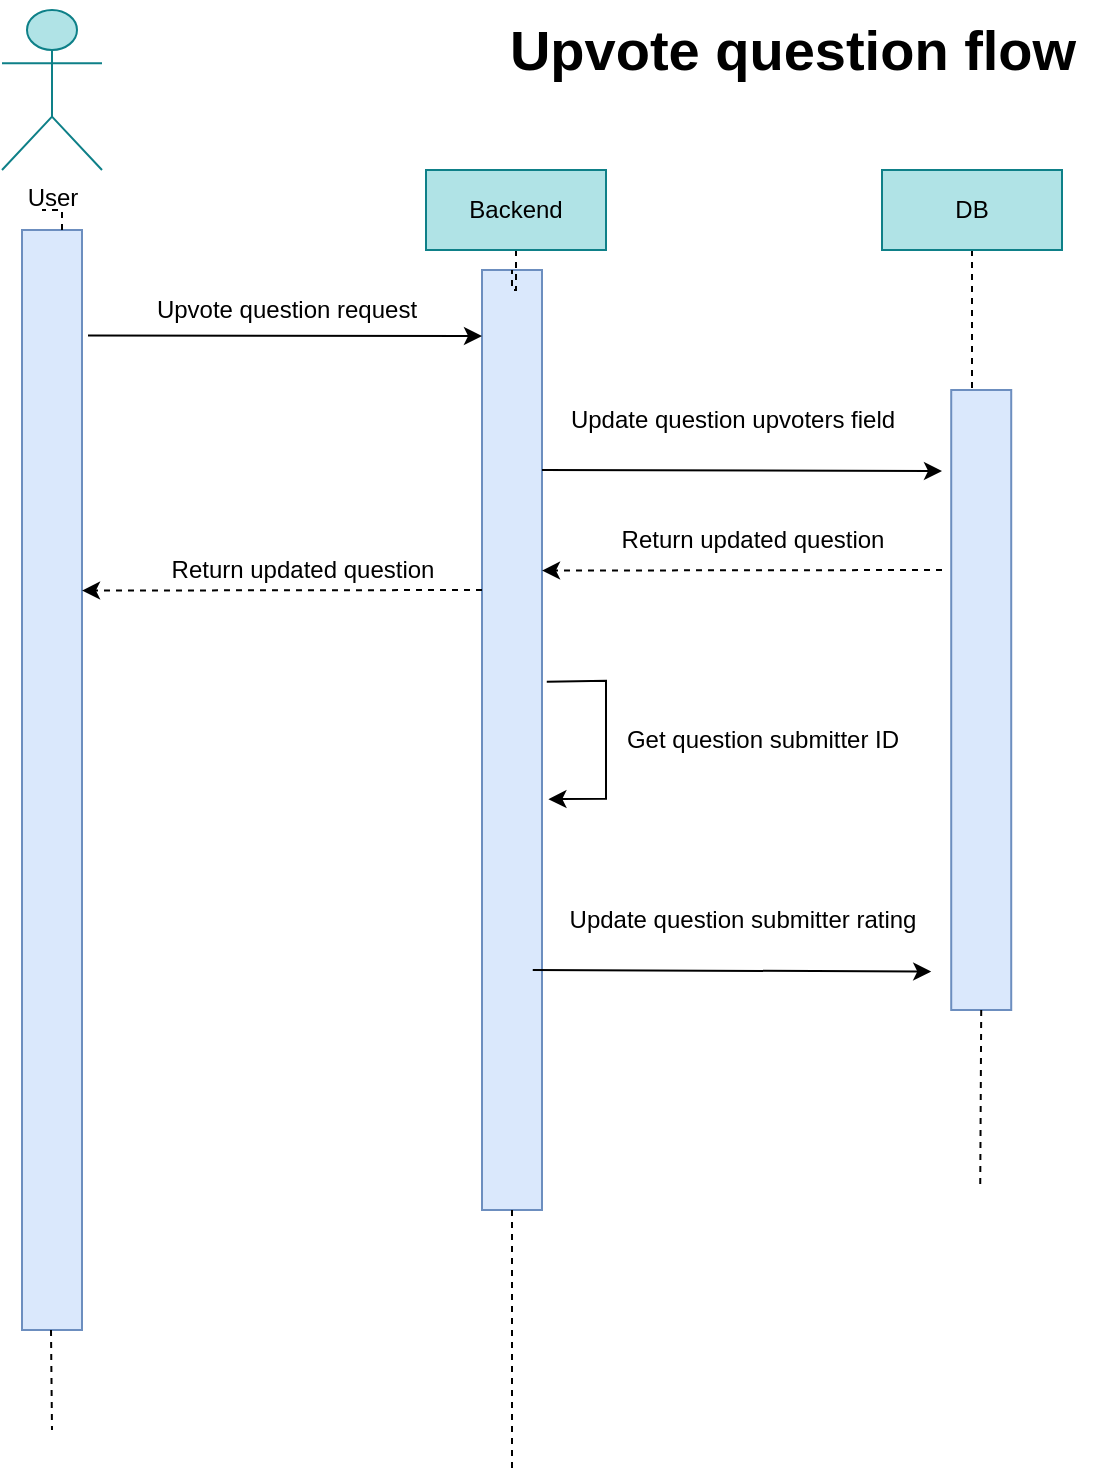 <mxfile version="20.6.2" type="device"><diagram id="wvFj-XQNfQ4yy36pjeKc" name="Page-1"><mxGraphModel dx="1350" dy="793" grid="1" gridSize="10" guides="1" tooltips="1" connect="1" arrows="1" fold="1" page="1" pageScale="1" pageWidth="1654" pageHeight="1169" math="0" shadow="0"><root><mxCell id="0"/><mxCell id="1" parent="0"/><mxCell id="vv6g-0zpe7gA_jifaHgL-5" value="" style="rounded=0;whiteSpace=wrap;html=1;fillColor=#dae8fc;strokeColor=#6c8ebf;" parent="1" vertex="1"><mxGeometry x="120" y="170" width="30" height="550" as="geometry"/></mxCell><mxCell id="vv6g-0zpe7gA_jifaHgL-1" value="User" style="shape=umlActor;verticalLabelPosition=bottom;verticalAlign=top;html=1;fillColor=#b0e3e6;strokeColor=#0e8088;" parent="1" vertex="1"><mxGeometry x="110" y="60" width="50" height="80" as="geometry"/></mxCell><mxCell id="vv6g-0zpe7gA_jifaHgL-6" value="" style="rounded=0;whiteSpace=wrap;html=1;fillColor=#dae8fc;strokeColor=#6c8ebf;" parent="1" vertex="1"><mxGeometry x="350" y="190" width="30" height="470" as="geometry"/></mxCell><mxCell id="vv6g-0zpe7gA_jifaHgL-12" value="" style="endArrow=classic;html=1;rounded=0;exitX=1.1;exitY=0.096;exitDx=0;exitDy=0;exitPerimeter=0;" parent="1" source="vv6g-0zpe7gA_jifaHgL-5" edge="1"><mxGeometry width="50" height="50" relative="1" as="geometry"><mxPoint x="440" y="259" as="sourcePoint"/><mxPoint x="350" y="223" as="targetPoint"/></mxGeometry></mxCell><mxCell id="vv6g-0zpe7gA_jifaHgL-14" value="Upvote question request" style="text;html=1;align=center;verticalAlign=middle;resizable=0;points=[];autosize=1;strokeColor=none;fillColor=none;" parent="1" vertex="1"><mxGeometry x="177" y="195" width="150" height="30" as="geometry"/></mxCell><mxCell id="vv6g-0zpe7gA_jifaHgL-15" value="" style="endArrow=classic;html=1;rounded=0;exitX=1;exitY=0.25;exitDx=0;exitDy=0;" parent="1" edge="1"><mxGeometry width="50" height="50" relative="1" as="geometry"><mxPoint x="380" y="290" as="sourcePoint"/><mxPoint x="580" y="290.5" as="targetPoint"/></mxGeometry></mxCell><mxCell id="vv6g-0zpe7gA_jifaHgL-34" value="" style="edgeStyle=orthogonalEdgeStyle;rounded=0;orthogonalLoop=1;jettySize=auto;html=1;dashed=1;endArrow=none;endFill=0;" parent="1" source="vv6g-0zpe7gA_jifaHgL-22" target="vv6g-0zpe7gA_jifaHgL-6" edge="1"><mxGeometry relative="1" as="geometry"/></mxCell><mxCell id="vv6g-0zpe7gA_jifaHgL-22" value="Backend" style="rounded=0;whiteSpace=wrap;html=1;fillColor=#b0e3e6;strokeColor=#0e8088;" parent="1" vertex="1"><mxGeometry x="322" y="140" width="90" height="40" as="geometry"/></mxCell><mxCell id="vv6g-0zpe7gA_jifaHgL-33" value="" style="edgeStyle=orthogonalEdgeStyle;rounded=0;orthogonalLoop=1;jettySize=auto;html=1;dashed=1;endArrow=none;endFill=0;" parent="1" source="vv6g-0zpe7gA_jifaHgL-23" edge="1"><mxGeometry relative="1" as="geometry"><mxPoint x="595" y="310" as="targetPoint"/></mxGeometry></mxCell><mxCell id="vv6g-0zpe7gA_jifaHgL-23" value="DB" style="rounded=0;whiteSpace=wrap;html=1;fillColor=#b0e3e6;strokeColor=#0e8088;" parent="1" vertex="1"><mxGeometry x="550" y="140" width="90" height="40" as="geometry"/></mxCell><mxCell id="vv6g-0zpe7gA_jifaHgL-27" value="Update question upvoters field" style="text;html=1;align=center;verticalAlign=middle;resizable=0;points=[];autosize=1;strokeColor=none;fillColor=none;" parent="1" vertex="1"><mxGeometry x="385" y="250" width="180" height="30" as="geometry"/></mxCell><mxCell id="vv6g-0zpe7gA_jifaHgL-28" value="" style="endArrow=classic;html=1;rounded=0;exitX=1.013;exitY=0.518;exitDx=0;exitDy=0;exitPerimeter=0;entryX=-0.013;entryY=0.173;entryDx=0;entryDy=0;entryPerimeter=0;" parent="1" edge="1"><mxGeometry width="50" height="50" relative="1" as="geometry"><mxPoint x="375.39" y="540" as="sourcePoint"/><mxPoint x="574.61" y="540.76" as="targetPoint"/></mxGeometry></mxCell><mxCell id="vv6g-0zpe7gA_jifaHgL-39" value="" style="endArrow=none;dashed=1;html=1;rounded=0;" parent="1" edge="1"><mxGeometry width="50" height="50" relative="1" as="geometry"><mxPoint x="140" y="170" as="sourcePoint"/><mxPoint x="130" y="160" as="targetPoint"/><Array as="points"><mxPoint x="140" y="170"/><mxPoint x="140" y="160"/></Array></mxGeometry></mxCell><mxCell id="vv6g-0zpe7gA_jifaHgL-42" value="" style="endArrow=classic;html=1;rounded=0;exitX=1.013;exitY=0.32;exitDx=0;exitDy=0;exitPerimeter=0;entryX=1.04;entryY=0.445;entryDx=0;entryDy=0;entryPerimeter=0;" parent="1" edge="1"><mxGeometry width="50" height="50" relative="1" as="geometry"><mxPoint x="382.39" y="395.82" as="sourcePoint"/><mxPoint x="383.2" y="454.57" as="targetPoint"/><Array as="points"><mxPoint x="412" y="395.42"/><mxPoint x="412" y="454.42"/></Array></mxGeometry></mxCell><mxCell id="vv6g-0zpe7gA_jifaHgL-43" value="Update question submitter rating" style="text;html=1;align=center;verticalAlign=middle;resizable=0;points=[];autosize=1;strokeColor=none;fillColor=none;" parent="1" vertex="1"><mxGeometry x="380" y="500" width="200" height="30" as="geometry"/></mxCell><mxCell id="vv6g-0zpe7gA_jifaHgL-49" value="Get question submitter ID" style="text;html=1;align=center;verticalAlign=middle;resizable=0;points=[];autosize=1;strokeColor=none;fillColor=none;" parent="1" vertex="1"><mxGeometry x="409.61" y="410.0" width="160" height="30" as="geometry"/></mxCell><mxCell id="vv6g-0zpe7gA_jifaHgL-51" value="" style="rounded=0;whiteSpace=wrap;html=1;fillColor=#dae8fc;strokeColor=#6c8ebf;" parent="1" vertex="1"><mxGeometry x="584.61" y="250" width="30" height="310" as="geometry"/></mxCell><mxCell id="vv6g-0zpe7gA_jifaHgL-57" value="" style="endArrow=none;dashed=1;html=1;rounded=0;exitX=0.5;exitY=1;exitDx=0;exitDy=0;" parent="1" source="vv6g-0zpe7gA_jifaHgL-6" edge="1"><mxGeometry width="50" height="50" relative="1" as="geometry"><mxPoint x="364.5" y="670" as="sourcePoint"/><mxPoint x="365" y="790" as="targetPoint"/></mxGeometry></mxCell><mxCell id="vv6g-0zpe7gA_jifaHgL-58" value="" style="endArrow=none;dashed=1;html=1;rounded=0;exitX=0.5;exitY=1;exitDx=0;exitDy=0;" parent="1" edge="1"><mxGeometry width="50" height="50" relative="1" as="geometry"><mxPoint x="134.5" y="720" as="sourcePoint"/><mxPoint x="135" y="770" as="targetPoint"/></mxGeometry></mxCell><mxCell id="Ce8edStBBobjNUto3ZH_-7" value="" style="endArrow=classic;html=1;rounded=0;dashed=1;exitX=0;exitY=0.948;exitDx=0;exitDy=0;exitPerimeter=0;" parent="1" edge="1"><mxGeometry width="50" height="50" relative="1" as="geometry"><mxPoint x="350" y="350" as="sourcePoint"/><mxPoint x="150" y="350.28" as="targetPoint"/></mxGeometry></mxCell><mxCell id="Ce8edStBBobjNUto3ZH_-8" value="Return updated question" style="text;html=1;align=center;verticalAlign=middle;resizable=0;points=[];autosize=1;strokeColor=none;fillColor=none;" parent="1" vertex="1"><mxGeometry x="185" y="325" width="150" height="30" as="geometry"/></mxCell><mxCell id="Ce8edStBBobjNUto3ZH_-12" value="Upvote question flow" style="text;html=1;align=center;verticalAlign=middle;resizable=0;points=[];autosize=1;strokeColor=none;fillColor=none;fontStyle=1;fontSize=28;" parent="1" vertex="1"><mxGeometry x="355" y="55" width="300" height="50" as="geometry"/></mxCell><mxCell id="C1wEYBLAFecTh5uC0ipo-2" value="" style="endArrow=none;dashed=1;html=1;rounded=0;exitX=0.5;exitY=1;exitDx=0;exitDy=0;" parent="1" source="vv6g-0zpe7gA_jifaHgL-51" edge="1"><mxGeometry width="50" height="50" relative="1" as="geometry"><mxPoint x="599" y="580" as="sourcePoint"/><mxPoint x="599.11" y="650" as="targetPoint"/></mxGeometry></mxCell><mxCell id="C1wEYBLAFecTh5uC0ipo-8" value="Return updated question" style="text;html=1;align=center;verticalAlign=middle;resizable=0;points=[];autosize=1;strokeColor=none;fillColor=none;" parent="1" vertex="1"><mxGeometry x="409.61" y="310" width="150" height="30" as="geometry"/></mxCell><mxCell id="C1wEYBLAFecTh5uC0ipo-11" value="" style="endArrow=classic;html=1;rounded=0;dashed=1;exitX=0;exitY=0.948;exitDx=0;exitDy=0;exitPerimeter=0;" parent="1" edge="1"><mxGeometry width="50" height="50" relative="1" as="geometry"><mxPoint x="580" y="340" as="sourcePoint"/><mxPoint x="380" y="340.28" as="targetPoint"/></mxGeometry></mxCell></root></mxGraphModel></diagram></mxfile>
